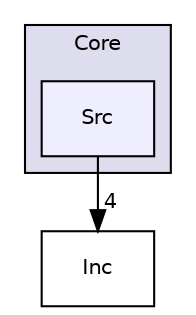 digraph "/home/developer/mtrain-firmware/external/middleware/STM32_USB_Device_Library/Core/Src" {
  compound=true
  node [ fontsize="10", fontname="Helvetica"];
  edge [ labelfontsize="10", labelfontname="Helvetica"];
  subgraph clusterdir_19e504b8294315d876b43ba053bc3f8f {
    graph [ bgcolor="#ddddee", pencolor="black", label="Core" fontname="Helvetica", fontsize="10", URL="dir_19e504b8294315d876b43ba053bc3f8f.html"]
  dir_55beffd5f5e1dfad02def7810279998b [shape=box, label="Src", style="filled", fillcolor="#eeeeff", pencolor="black", URL="dir_55beffd5f5e1dfad02def7810279998b.html"];
  }
  dir_d95a784d9376f08ed1140a7f834b6454 [shape=box label="Inc" URL="dir_d95a784d9376f08ed1140a7f834b6454.html"];
  dir_55beffd5f5e1dfad02def7810279998b->dir_d95a784d9376f08ed1140a7f834b6454 [headlabel="4", labeldistance=1.5 headhref="dir_000078_000077.html"];
}
